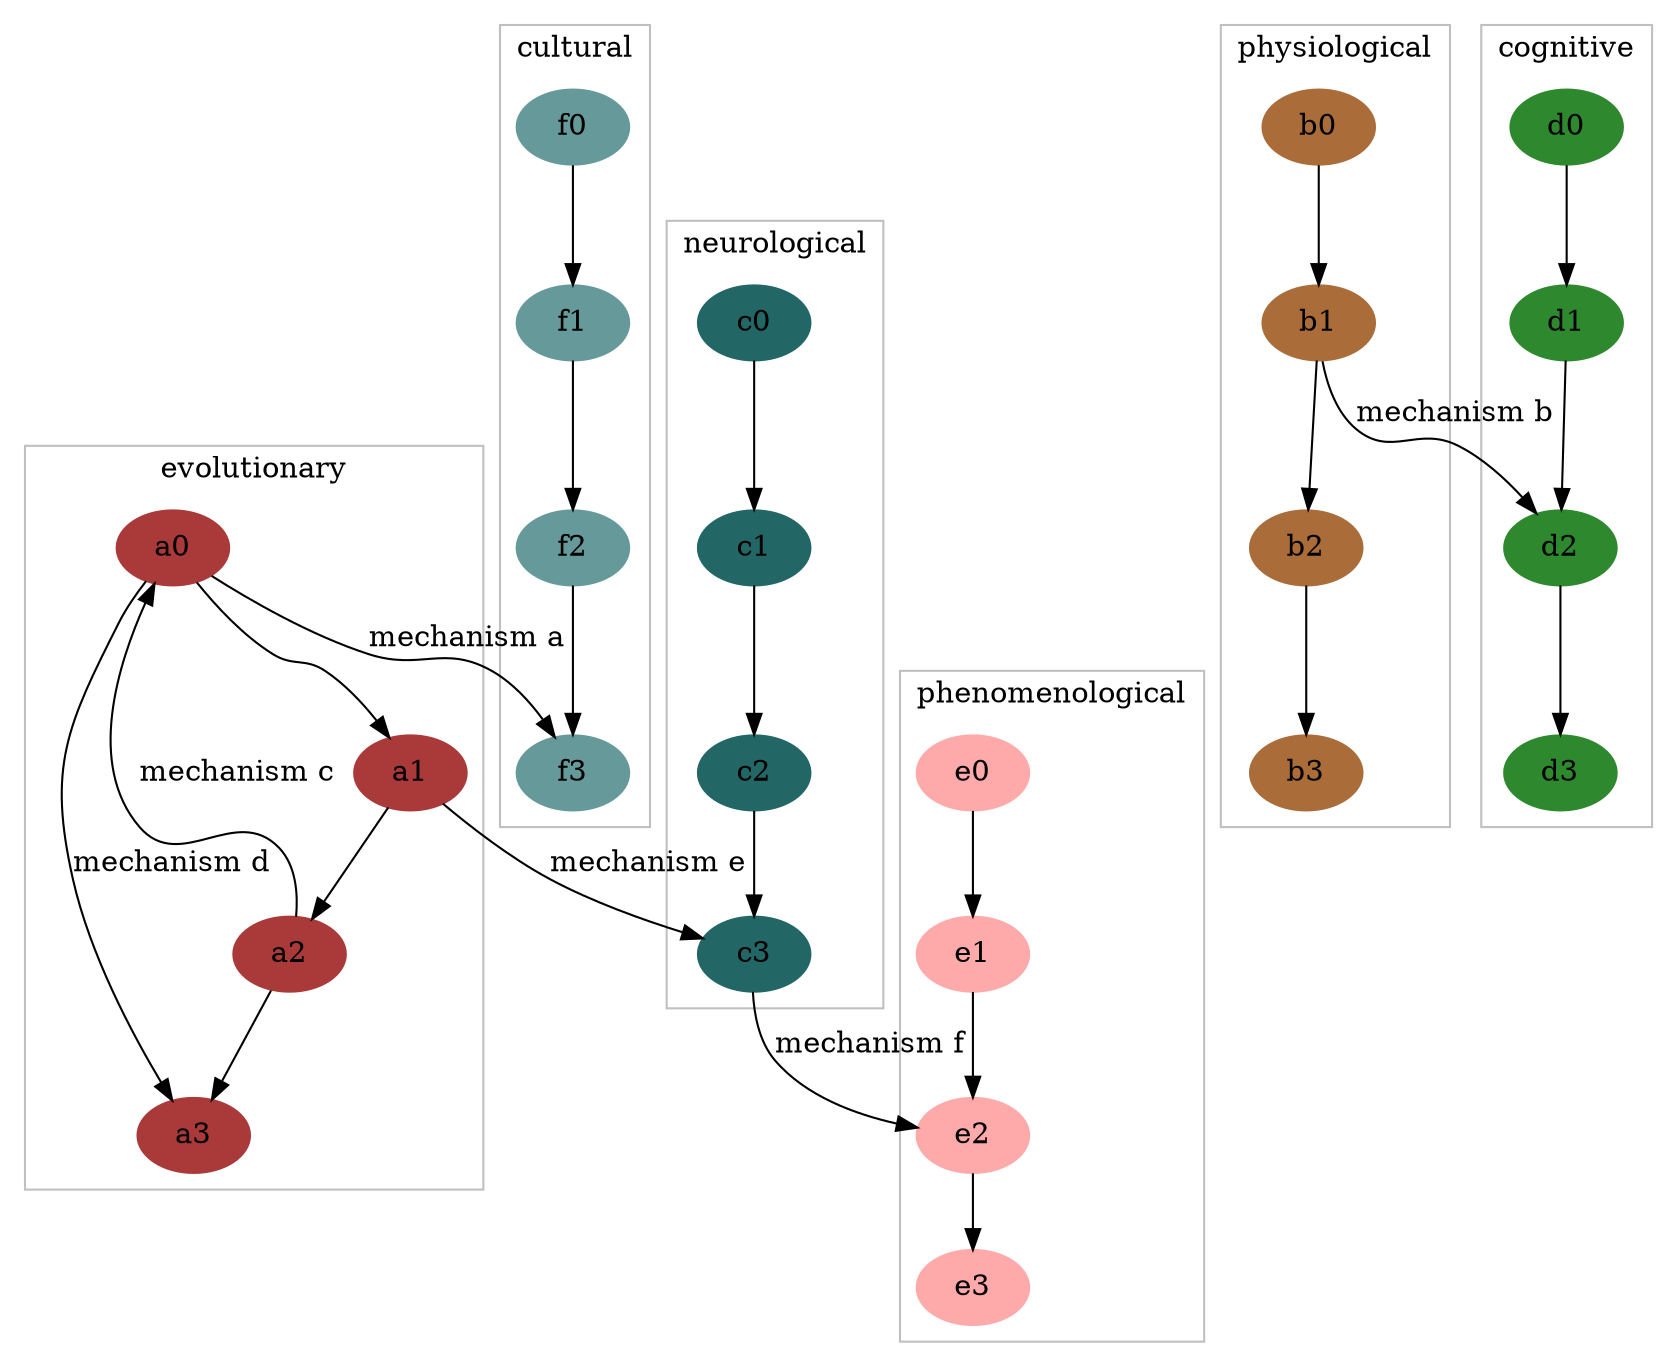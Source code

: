 digraph causal_diagram {

	/* http://www.hsph.harvard.edu/wp-content/uploads/sites/343/2013/03/causaldia.pdf
	book pearl
	https://mail.google.com/mail/u/0/?tab=wm#sent/148967e11d8b5b75
	*/

	subgraph cluster_0 {
		node [style=filled,color="#AA3939"];
		a0 -> a1 -> a2 -> a3;
		label = "evolutionary";
		color = gray
	}

	subgraph cluster_1 {
		node [style=filled,color="#AA6C39"];
		b0 -> b1 -> b2 -> b3;
		label = "physiological";
		color = gray
	}

	subgraph cluster_2 {
		node [style=filled,color="#226666"];
		c0 -> c1 -> c2 -> c3;
		label = "neurological";
		color = gray
	}

		subgraph cluster_3 {
		node [style=filled,color="#2E882E"];
		d0 -> d1 -> d2 -> d3;
		label = "cognitive";
		color = gray
	}

		subgraph cluster_4 {
		node [style=filled,color="#FFAAAA"];
		e0 -> e1 -> e2 -> e3;
		label = "phenomenological";
		color = gray
	}

		subgraph cluster_5 {
		node [style=filled,color="#669999"];
		f0 -> f1 -> f2 -> f3;
		label = "cultural";
		color = gray
	}

	a0 -> f3 [label = "mechanism a"];
	b1 -> d2 [label = "mechanism b"];
	a2 -> a0 [label = "mechanism c"];
	a0 -> a3 [label = "mechanism d"];
	a1 -> c3 [label = "mechanism e"];
	c3 -> e2 [label = "mechanism f"]
}